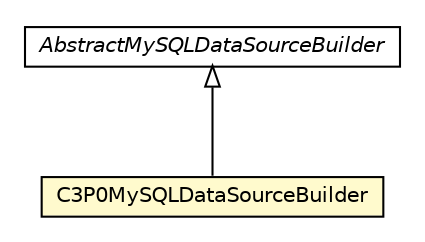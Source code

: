 #!/usr/local/bin/dot
#
# Class diagram 
# Generated by UMLGraph version R5_6_6-8-g8d7759 (http://www.umlgraph.org/)
#

digraph G {
	edge [fontname="Helvetica",fontsize=10,labelfontname="Helvetica",labelfontsize=10];
	node [fontname="Helvetica",fontsize=10,shape=plaintext];
	nodesep=0.25;
	ranksep=0.5;
	// org.dayatang.dsrouter.builder.mysql.C3P0MySQLDataSourceBuilder
	c28545 [label=<<table title="org.dayatang.dsrouter.builder.mysql.C3P0MySQLDataSourceBuilder" border="0" cellborder="1" cellspacing="0" cellpadding="2" port="p" bgcolor="lemonChiffon" href="./C3P0MySQLDataSourceBuilder.html">
		<tr><td><table border="0" cellspacing="0" cellpadding="1">
<tr><td align="center" balign="center"> C3P0MySQLDataSourceBuilder </td></tr>
		</table></td></tr>
		</table>>, URL="./C3P0MySQLDataSourceBuilder.html", fontname="Helvetica", fontcolor="black", fontsize=10.0];
	// org.dayatang.dsrouter.builder.mysql.AbstractMySQLDataSourceBuilder
	c28546 [label=<<table title="org.dayatang.dsrouter.builder.mysql.AbstractMySQLDataSourceBuilder" border="0" cellborder="1" cellspacing="0" cellpadding="2" port="p" href="./AbstractMySQLDataSourceBuilder.html">
		<tr><td><table border="0" cellspacing="0" cellpadding="1">
<tr><td align="center" balign="center"><font face="Helvetica-Oblique"> AbstractMySQLDataSourceBuilder </font></td></tr>
		</table></td></tr>
		</table>>, URL="./AbstractMySQLDataSourceBuilder.html", fontname="Helvetica", fontcolor="black", fontsize=10.0];
	//org.dayatang.dsrouter.builder.mysql.C3P0MySQLDataSourceBuilder extends org.dayatang.dsrouter.builder.mysql.AbstractMySQLDataSourceBuilder
	c28546:p -> c28545:p [dir=back,arrowtail=empty];
}

